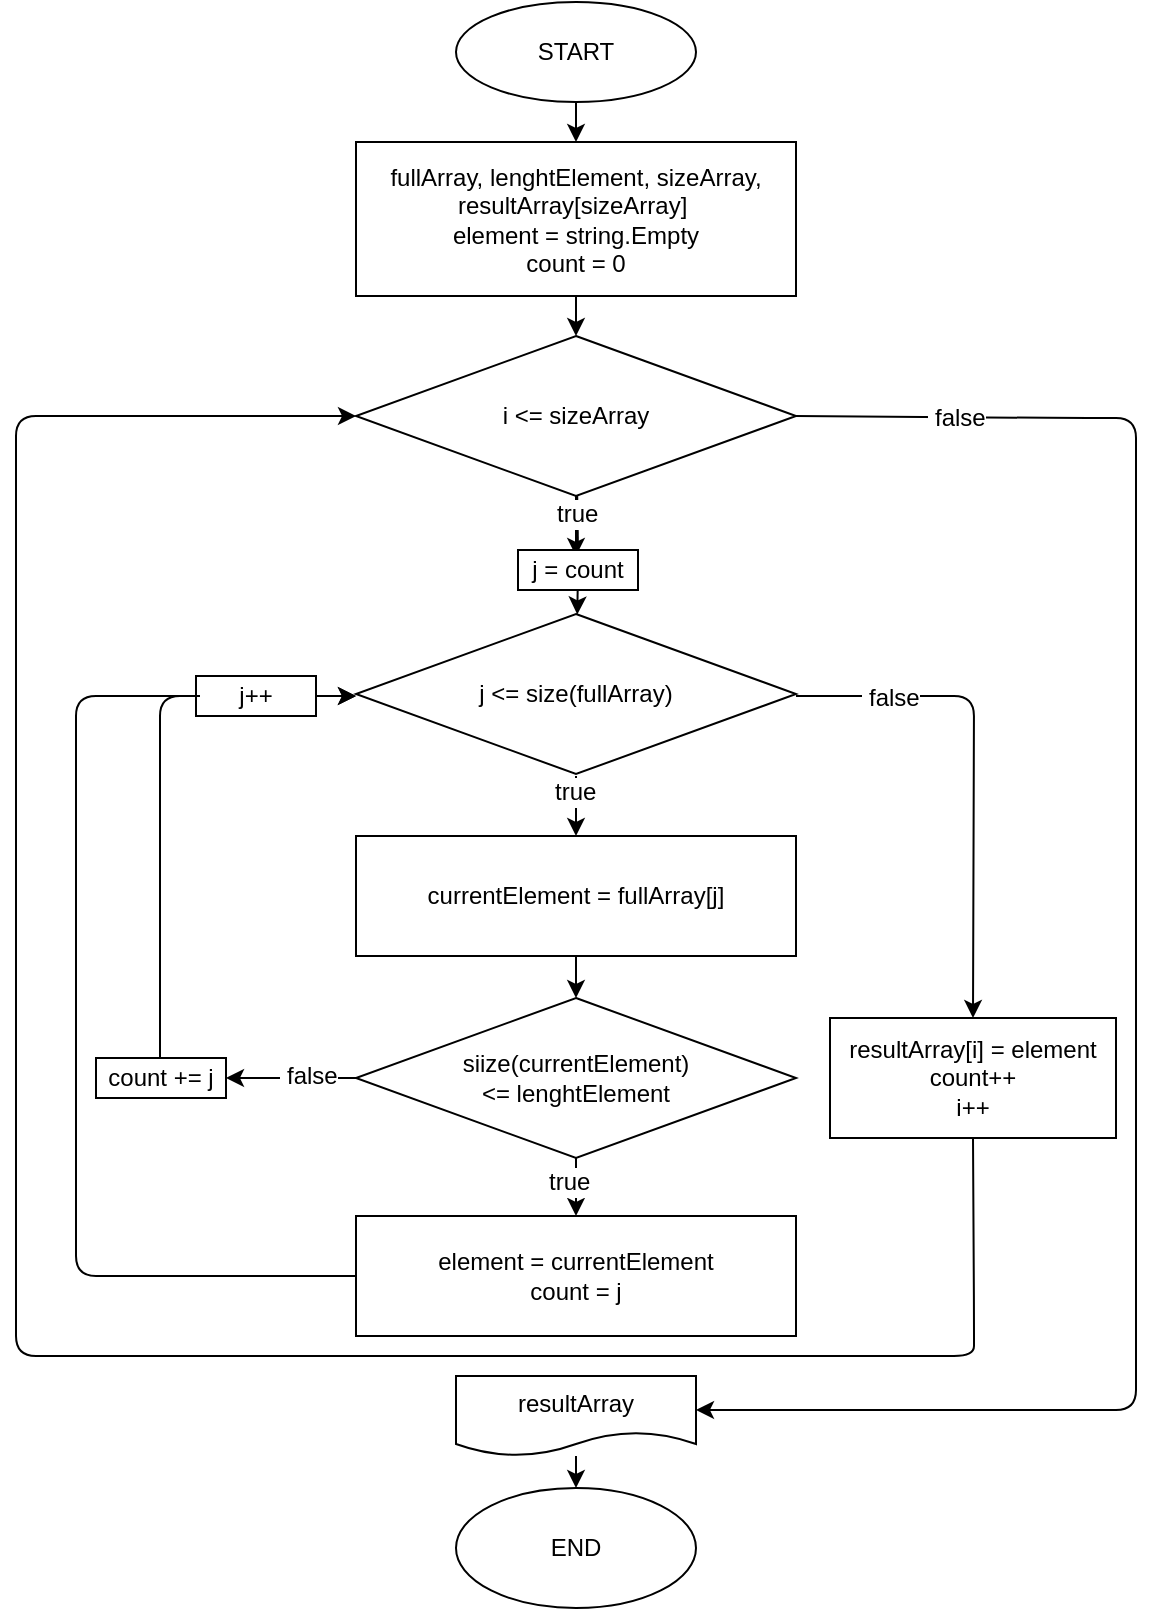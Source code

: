 <mxfile version="20.7.4" type="device"><diagram id="KjoUQMk4JMM7zZsIODiS" name="Page-1"><mxGraphModel dx="1757" dy="584" grid="0" gridSize="10" guides="1" tooltips="1" connect="1" arrows="1" fold="1" page="1" pageScale="1" pageWidth="827" pageHeight="1169" math="0" shadow="0"><root><mxCell id="0"/><mxCell id="1" parent="0"/><mxCell id="30" value="" style="edgeStyle=none;html=1;" parent="1" source="31" target="33" edge="1"><mxGeometry relative="1" as="geometry"/></mxCell><mxCell id="31" value="START" style="ellipse;whiteSpace=wrap;html=1;" parent="1" vertex="1"><mxGeometry x="-500" y="83" width="120" height="50" as="geometry"/></mxCell><mxCell id="32" value="" style="edgeStyle=none;html=1;fontSize=12;" parent="1" source="33" target="38" edge="1"><mxGeometry relative="1" as="geometry"/></mxCell><mxCell id="33" value="fullArray, lenghtElement, sizeArray,&lt;br&gt;resultArray[sizeArray]&amp;nbsp;&lt;br&gt;element = string.Empty&lt;br&gt;count = 0" style="whiteSpace=wrap;html=1;" parent="1" vertex="1"><mxGeometry x="-550" y="153" width="220" height="77" as="geometry"/></mxCell><mxCell id="34" value="" style="edgeStyle=none;html=1;fontSize=12;startArrow=none;entryX=0.5;entryY=0;entryDx=0;entryDy=0;" parent="1" target="49" edge="1"><mxGeometry relative="1" as="geometry"><mxPoint x="-440" y="470" as="sourcePoint"/></mxGeometry></mxCell><mxCell id="36" value="" style="edgeStyle=none;html=1;fontSize=12;entryX=1;entryY=0.5;entryDx=0;entryDy=0;" parent="1" edge="1"><mxGeometry relative="1" as="geometry"><mxPoint x="-380" y="787" as="targetPoint"/><Array as="points"><mxPoint x="-194" y="291"/><mxPoint x="-160" y="291"/><mxPoint x="-160" y="787"/></Array><mxPoint x="-330" y="290" as="sourcePoint"/></mxGeometry></mxCell><mxCell id="37" value="&amp;nbsp;false" style="edgeLabel;html=1;align=center;verticalAlign=middle;resizable=0;points=[];fontSize=12;" parent="36" vertex="1" connectable="0"><mxGeometry x="-0.313" y="1" relative="1" as="geometry"><mxPoint x="-91" y="-135" as="offset"/></mxGeometry></mxCell><mxCell id="51" value="" style="edgeStyle=none;html=1;fontFamily=Helvetica;" parent="1" source="38" edge="1"><mxGeometry relative="1" as="geometry"><mxPoint x="-440" y="360" as="targetPoint"/></mxGeometry></mxCell><mxCell id="38" value="i &amp;lt;= sizeArray" style="rhombus;whiteSpace=wrap;html=1;" parent="1" vertex="1"><mxGeometry x="-550" y="250" width="220" height="80" as="geometry"/></mxCell><mxCell id="40" value="resultArray[i] = element&lt;br&gt;count++&lt;br&gt;i++" style="whiteSpace=wrap;html=1;" parent="1" vertex="1"><mxGeometry x="-313" y="591" width="143" height="60" as="geometry"/></mxCell><mxCell id="41" value="" style="edgeStyle=none;html=1;fontSize=12;" parent="1" source="42" target="43" edge="1"><mxGeometry relative="1" as="geometry"/></mxCell><mxCell id="42" value="resultArray" style="shape=document;whiteSpace=wrap;html=1;boundedLbl=1;fontSize=12;" parent="1" vertex="1"><mxGeometry x="-500" y="770" width="120" height="40" as="geometry"/></mxCell><mxCell id="43" value="END" style="ellipse;whiteSpace=wrap;html=1;" parent="1" vertex="1"><mxGeometry x="-500" y="826" width="120" height="60" as="geometry"/></mxCell><mxCell id="55" value="" style="edgeStyle=none;html=1;fontFamily=Helvetica;" parent="1" source="46" target="54" edge="1"><mxGeometry relative="1" as="geometry"/></mxCell><mxCell id="59" value="" style="edgeStyle=none;html=1;fontFamily=Helvetica;" parent="1" source="46" target="58" edge="1"><mxGeometry relative="1" as="geometry"/></mxCell><mxCell id="46" value="siize(currentElement) &lt;br&gt;&amp;lt;= lenghtElement" style="rhombus;whiteSpace=wrap;html=1;" parent="1" vertex="1"><mxGeometry x="-550" y="581" width="220" height="80" as="geometry"/></mxCell><mxCell id="66" style="edgeStyle=none;html=1;fontFamily=Helvetica;exitX=0.5;exitY=1;exitDx=0;exitDy=0;" parent="1" source="40" edge="1"><mxGeometry relative="1" as="geometry"><mxPoint x="-550" y="290" as="targetPoint"/><Array as="points"><mxPoint x="-241" y="740"/><mxPoint x="-241" y="760"/><mxPoint x="-720" y="760"/><mxPoint x="-720" y="740"/><mxPoint x="-720" y="290"/></Array></mxGeometry></mxCell><mxCell id="73" style="edgeStyle=none;html=1;fontFamily=Helvetica;exitX=1;exitY=0.5;exitDx=0;exitDy=0;entryX=0.5;entryY=0;entryDx=0;entryDy=0;" parent="1" target="40" edge="1"><mxGeometry relative="1" as="geometry"><mxPoint x="-330" y="430" as="sourcePoint"/><Array as="points"><mxPoint x="-241" y="430"/></Array></mxGeometry></mxCell><mxCell id="44" value="j &amp;lt;= size(fullArray)" style="rhombus;whiteSpace=wrap;html=1;" parent="1" vertex="1"><mxGeometry x="-550" y="389" width="220" height="80" as="geometry"/></mxCell><mxCell id="47" value="" style="edgeStyle=none;html=1;fontSize=12;endArrow=none;entryX=0.5;entryY=0;entryDx=0;entryDy=0;" parent="1" source="38" target="75" edge="1"><mxGeometry relative="1" as="geometry"><mxPoint x="-434" y="330" as="sourcePoint"/><mxPoint x="-434" y="760" as="targetPoint"/></mxGeometry></mxCell><mxCell id="50" value="" style="edgeStyle=none;html=1;fontFamily=Helvetica;" parent="1" source="49" target="46" edge="1"><mxGeometry relative="1" as="geometry"/></mxCell><mxCell id="49" value="currentElement = fullArray[j]" style="whiteSpace=wrap;html=1;" parent="1" vertex="1"><mxGeometry x="-550" y="500" width="220" height="60" as="geometry"/></mxCell><mxCell id="52" value="true&amp;nbsp;" style="edgeLabel;html=1;align=center;verticalAlign=middle;resizable=0;points=[];fontSize=12;" parent="1" vertex="1" connectable="0"><mxGeometry x="-426" y="206" as="geometry"><mxPoint x="-12" y="133" as="offset"/></mxGeometry></mxCell><mxCell id="53" value="true&amp;nbsp;" style="edgeLabel;html=1;align=center;verticalAlign=middle;resizable=0;points=[];fontSize=12;" parent="1" vertex="1" connectable="0"><mxGeometry x="-510" y="310" as="geometry"><mxPoint x="71" y="168" as="offset"/></mxGeometry></mxCell><mxCell id="64" style="edgeStyle=none;html=1;fontFamily=Helvetica;exitX=0;exitY=0.5;exitDx=0;exitDy=0;" parent="1" source="54" edge="1"><mxGeometry relative="1" as="geometry"><mxPoint x="-550" y="430" as="targetPoint"/><Array as="points"><mxPoint x="-690" y="720"/><mxPoint x="-690" y="430"/></Array></mxGeometry></mxCell><mxCell id="54" value="element = currentElement&lt;br&gt;count = j" style="whiteSpace=wrap;html=1;" parent="1" vertex="1"><mxGeometry x="-550" y="690" width="220" height="60" as="geometry"/></mxCell><mxCell id="56" value="true&amp;nbsp;" style="edgeLabel;html=1;align=center;verticalAlign=middle;resizable=0;points=[];fontSize=12;" parent="1" vertex="1" connectable="0"><mxGeometry x="-430" y="540" as="geometry"><mxPoint x="-12" y="133" as="offset"/></mxGeometry></mxCell><mxCell id="65" style="edgeStyle=none;html=1;entryX=0;entryY=0.5;entryDx=0;entryDy=0;fontFamily=Helvetica;startArrow=none;" parent="1" source="68" edge="1"><mxGeometry relative="1" as="geometry"><mxPoint x="-550" y="430" as="targetPoint"/><Array as="points"/></mxGeometry></mxCell><mxCell id="58" value="count += j" style="whiteSpace=wrap;html=1;" parent="1" vertex="1"><mxGeometry x="-680" y="611" width="65" height="20" as="geometry"/></mxCell><mxCell id="60" value="&amp;nbsp;false" style="edgeLabel;html=1;align=center;verticalAlign=middle;resizable=0;points=[];fontSize=12;" parent="1" vertex="1" connectable="0"><mxGeometry x="-570.997" y="620.999" as="geometry"><mxPoint x="-3" y="-1" as="offset"/></mxGeometry></mxCell><mxCell id="67" value="&amp;nbsp;false" style="edgeLabel;html=1;align=center;verticalAlign=middle;resizable=0;points=[];fontSize=12;" parent="1" vertex="1" connectable="0"><mxGeometry x="-569.997" y="634.999" as="geometry"><mxPoint x="287" y="-204" as="offset"/></mxGeometry></mxCell><mxCell id="68" value="j++" style="whiteSpace=wrap;html=1;" parent="1" vertex="1"><mxGeometry x="-630" y="420" width="60" height="20" as="geometry"/></mxCell><mxCell id="69" value="" style="edgeStyle=none;html=1;entryX=0;entryY=0.5;entryDx=0;entryDy=0;fontFamily=Helvetica;endArrow=none;" parent="1" edge="1"><mxGeometry relative="1" as="geometry"><mxPoint x="-648" y="611" as="sourcePoint"/><mxPoint x="-628" y="430" as="targetPoint"/><Array as="points"><mxPoint x="-648" y="430"/></Array></mxGeometry></mxCell><mxCell id="76" value="" style="edgeStyle=none;html=1;fontFamily=Helvetica;" parent="1" source="75" target="44" edge="1"><mxGeometry relative="1" as="geometry"/></mxCell><mxCell id="75" value="j = count" style="whiteSpace=wrap;html=1;" parent="1" vertex="1"><mxGeometry x="-469" y="357" width="60" height="20" as="geometry"/></mxCell></root></mxGraphModel></diagram></mxfile>